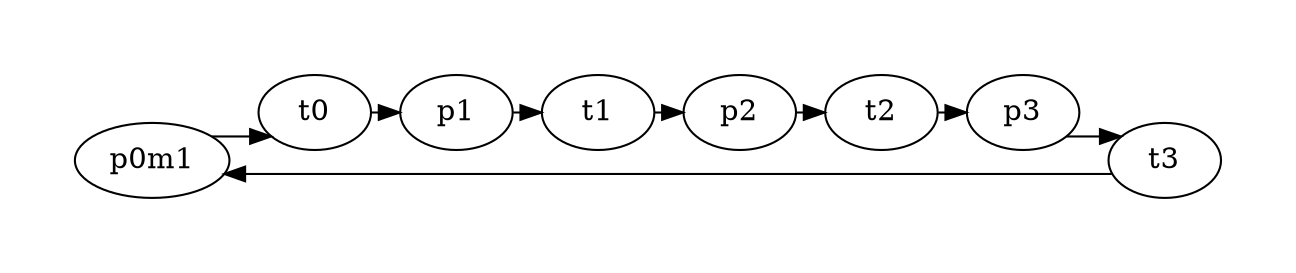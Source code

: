 digraph A {
splines = ortho
rankdir=LR;
ratio=fill
graph [pad="0.5", nodesep="0.25", ranksep="0.2"];
margin=0;

p0m1
p1
p2
p3

t0
t1
t2
t3

p0m1 -> t0
p1 -> t1
p2 -> t2
p3 -> t3

t0 -> p1
t1 -> p2
t2 -> p3
t3 -> p0m1 [topath="bend left"]


}
